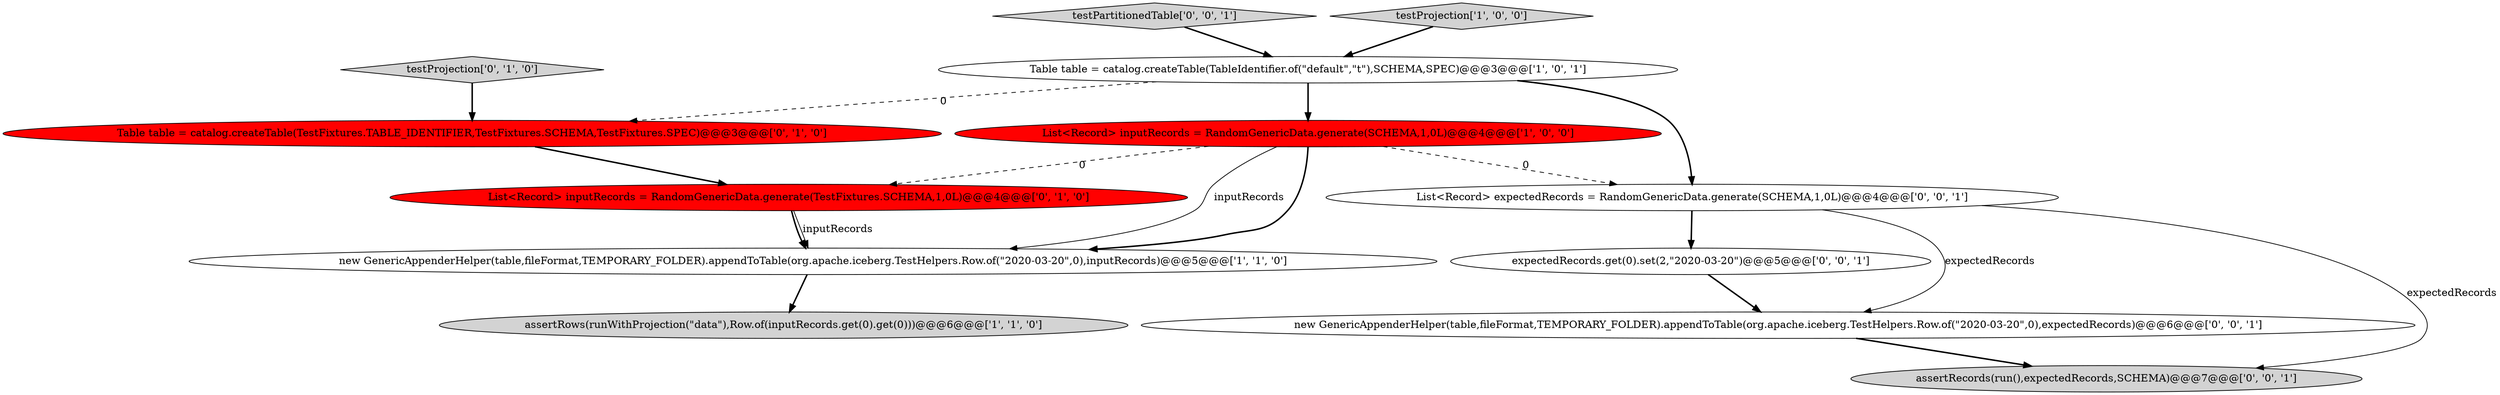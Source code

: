digraph {
6 [style = filled, label = "testProjection['0', '1', '0']", fillcolor = lightgray, shape = diamond image = "AAA0AAABBB2BBB"];
2 [style = filled, label = "Table table = catalog.createTable(TableIdentifier.of(\"default\",\"t\"),SCHEMA,SPEC)@@@3@@@['1', '0', '1']", fillcolor = white, shape = ellipse image = "AAA0AAABBB1BBB"];
5 [style = filled, label = "List<Record> inputRecords = RandomGenericData.generate(TestFixtures.SCHEMA,1,0L)@@@4@@@['0', '1', '0']", fillcolor = red, shape = ellipse image = "AAA1AAABBB2BBB"];
9 [style = filled, label = "testPartitionedTable['0', '0', '1']", fillcolor = lightgray, shape = diamond image = "AAA0AAABBB3BBB"];
12 [style = filled, label = "expectedRecords.get(0).set(2,\"2020-03-20\")@@@5@@@['0', '0', '1']", fillcolor = white, shape = ellipse image = "AAA0AAABBB3BBB"];
3 [style = filled, label = "List<Record> inputRecords = RandomGenericData.generate(SCHEMA,1,0L)@@@4@@@['1', '0', '0']", fillcolor = red, shape = ellipse image = "AAA1AAABBB1BBB"];
0 [style = filled, label = "assertRows(runWithProjection(\"data\"),Row.of(inputRecords.get(0).get(0)))@@@6@@@['1', '1', '0']", fillcolor = lightgray, shape = ellipse image = "AAA0AAABBB1BBB"];
1 [style = filled, label = "testProjection['1', '0', '0']", fillcolor = lightgray, shape = diamond image = "AAA0AAABBB1BBB"];
10 [style = filled, label = "new GenericAppenderHelper(table,fileFormat,TEMPORARY_FOLDER).appendToTable(org.apache.iceberg.TestHelpers.Row.of(\"2020-03-20\",0),expectedRecords)@@@6@@@['0', '0', '1']", fillcolor = white, shape = ellipse image = "AAA0AAABBB3BBB"];
7 [style = filled, label = "Table table = catalog.createTable(TestFixtures.TABLE_IDENTIFIER,TestFixtures.SCHEMA,TestFixtures.SPEC)@@@3@@@['0', '1', '0']", fillcolor = red, shape = ellipse image = "AAA1AAABBB2BBB"];
8 [style = filled, label = "assertRecords(run(),expectedRecords,SCHEMA)@@@7@@@['0', '0', '1']", fillcolor = lightgray, shape = ellipse image = "AAA0AAABBB3BBB"];
11 [style = filled, label = "List<Record> expectedRecords = RandomGenericData.generate(SCHEMA,1,0L)@@@4@@@['0', '0', '1']", fillcolor = white, shape = ellipse image = "AAA0AAABBB3BBB"];
4 [style = filled, label = "new GenericAppenderHelper(table,fileFormat,TEMPORARY_FOLDER).appendToTable(org.apache.iceberg.TestHelpers.Row.of(\"2020-03-20\",0),inputRecords)@@@5@@@['1', '1', '0']", fillcolor = white, shape = ellipse image = "AAA0AAABBB1BBB"];
3->5 [style = dashed, label="0"];
7->5 [style = bold, label=""];
1->2 [style = bold, label=""];
11->12 [style = bold, label=""];
12->10 [style = bold, label=""];
3->11 [style = dashed, label="0"];
6->7 [style = bold, label=""];
10->8 [style = bold, label=""];
2->7 [style = dashed, label="0"];
9->2 [style = bold, label=""];
3->4 [style = bold, label=""];
11->8 [style = solid, label="expectedRecords"];
2->11 [style = bold, label=""];
5->4 [style = solid, label="inputRecords"];
5->4 [style = bold, label=""];
2->3 [style = bold, label=""];
4->0 [style = bold, label=""];
11->10 [style = solid, label="expectedRecords"];
3->4 [style = solid, label="inputRecords"];
}
